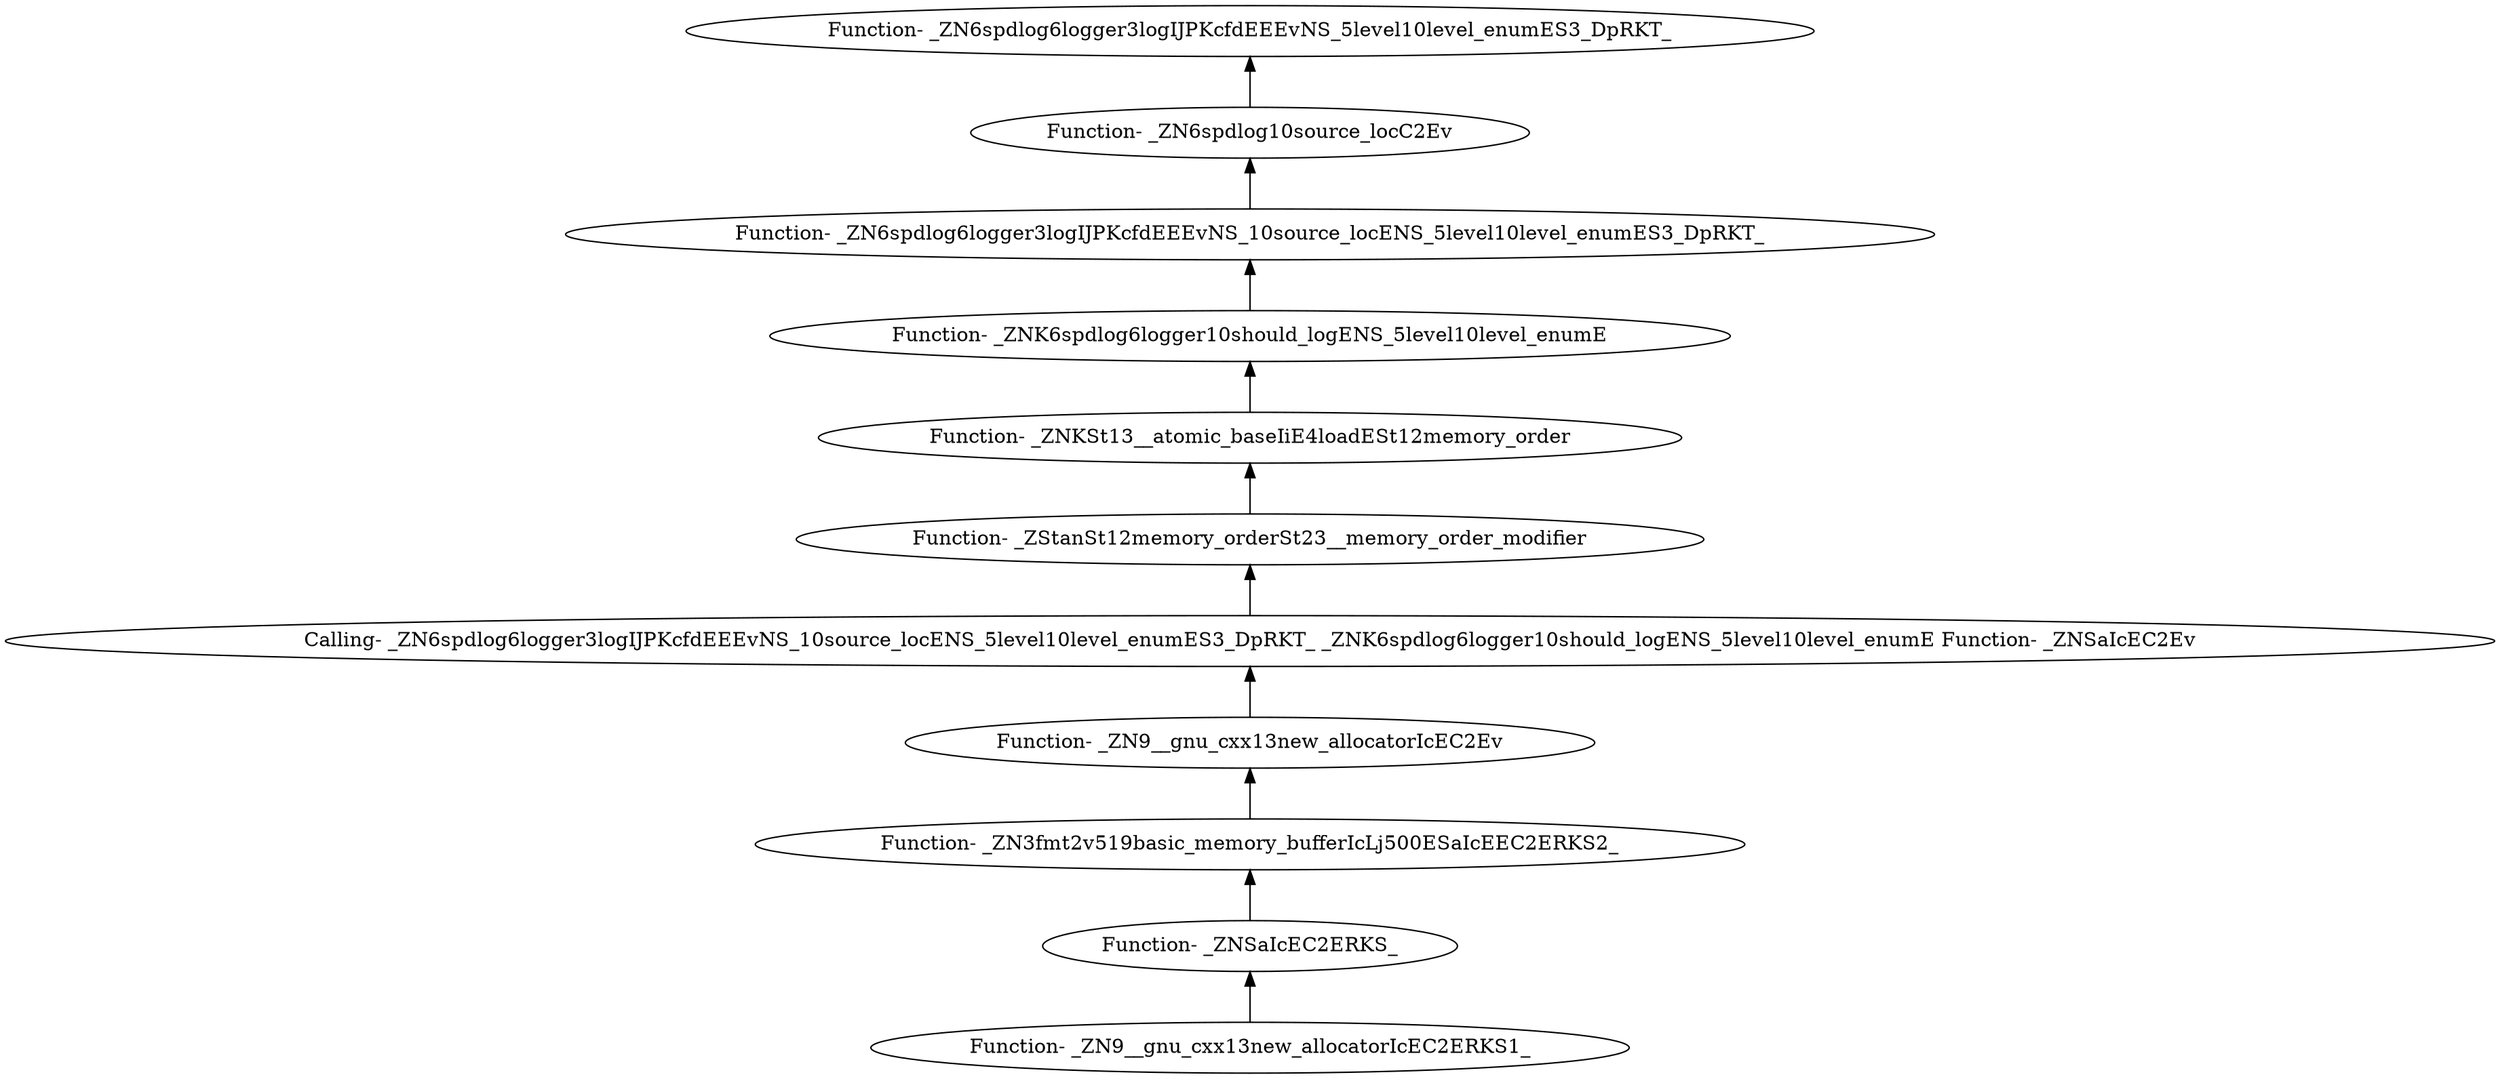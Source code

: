 digraph {
	"Function- _ZN9__gnu_cxx13new_allocatorIcEC2ERKS1_"
	"Function- _ZNSaIcEC2ERKS_"
	"Function- _ZNSaIcEC2ERKS_" -> "Function- _ZN9__gnu_cxx13new_allocatorIcEC2ERKS1_" [dir=back]
	"Function- _ZN3fmt2v519basic_memory_bufferIcLj500ESaIcEEC2ERKS2_"
	"Function- _ZN3fmt2v519basic_memory_bufferIcLj500ESaIcEEC2ERKS2_" -> "Function- _ZNSaIcEC2ERKS_" [dir=back]
	"Function- _ZN9__gnu_cxx13new_allocatorIcEC2Ev"
	"Function- _ZN9__gnu_cxx13new_allocatorIcEC2Ev" -> "Function- _ZN3fmt2v519basic_memory_bufferIcLj500ESaIcEEC2ERKS2_" [dir=back]
	"Calling- _ZN6spdlog6logger3logIJPKcfdEEEvNS_10source_locENS_5level10level_enumES3_DpRKT_ _ZNK6spdlog6logger10should_logENS_5level10level_enumE Function- _ZNSaIcEC2Ev"
	"Calling- _ZN6spdlog6logger3logIJPKcfdEEEvNS_10source_locENS_5level10level_enumES3_DpRKT_ _ZNK6spdlog6logger10should_logENS_5level10level_enumE Function- _ZNSaIcEC2Ev" -> "Function- _ZN9__gnu_cxx13new_allocatorIcEC2Ev" [dir=back]
	"Function- _ZStanSt12memory_orderSt23__memory_order_modifier"
	"Function- _ZStanSt12memory_orderSt23__memory_order_modifier" -> "Calling- _ZN6spdlog6logger3logIJPKcfdEEEvNS_10source_locENS_5level10level_enumES3_DpRKT_ _ZNK6spdlog6logger10should_logENS_5level10level_enumE Function- _ZNSaIcEC2Ev" [dir=back]
	"Function- _ZNKSt13__atomic_baseIiE4loadESt12memory_order"
	"Function- _ZNKSt13__atomic_baseIiE4loadESt12memory_order" -> "Function- _ZStanSt12memory_orderSt23__memory_order_modifier" [dir=back]
	"Function- _ZNK6spdlog6logger10should_logENS_5level10level_enumE"
	"Function- _ZNK6spdlog6logger10should_logENS_5level10level_enumE" -> "Function- _ZNKSt13__atomic_baseIiE4loadESt12memory_order" [dir=back]
	"Function- _ZN6spdlog6logger3logIJPKcfdEEEvNS_10source_locENS_5level10level_enumES3_DpRKT_"
	"Function- _ZN6spdlog6logger3logIJPKcfdEEEvNS_10source_locENS_5level10level_enumES3_DpRKT_" -> "Function- _ZNK6spdlog6logger10should_logENS_5level10level_enumE" [dir=back]
	"Function- _ZN6spdlog10source_locC2Ev"
	"Function- _ZN6spdlog10source_locC2Ev" -> "Function- _ZN6spdlog6logger3logIJPKcfdEEEvNS_10source_locENS_5level10level_enumES3_DpRKT_" [dir=back]
	"Function- _ZN6spdlog6logger3logIJPKcfdEEEvNS_5level10level_enumES3_DpRKT_"
	"Function- _ZN6spdlog6logger3logIJPKcfdEEEvNS_5level10level_enumES3_DpRKT_" -> "Function- _ZN6spdlog10source_locC2Ev" [dir=back]
}
